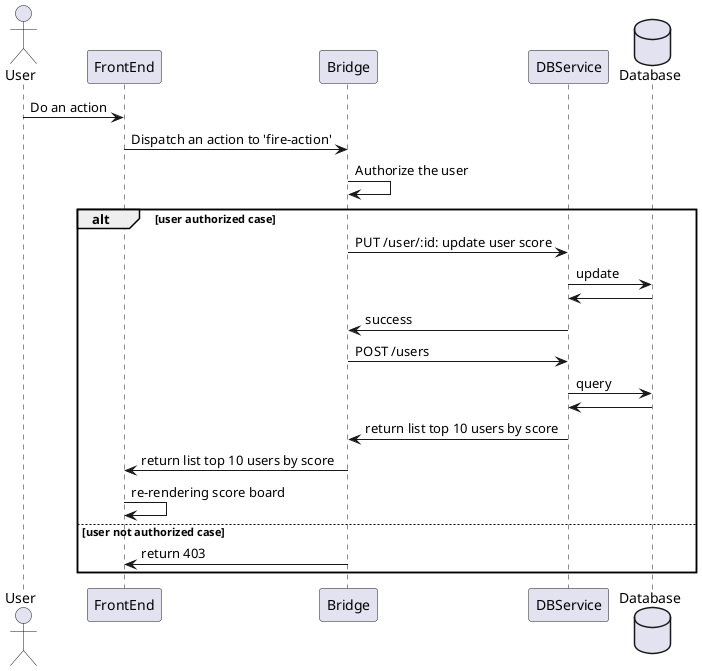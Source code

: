 @startuml
actor User
participant FrontEnd as FE
participant Bridge as BR
participant DBService as DBS
database Database as DB

User->FE: Do an action
FE->BR: Dispatch an action to 'fire-action'
BR->BR: Authorize the user
alt user authorized case
  BR->DBS: PUT /user/:id: update user score
  DBS->DB: update
  DBS<-DB:
  BR<-DBS: success
  BR->DBS: POST /users
  DBS->DB: query
  DBS<-DB:
  BR<-DBS: return list top 10 users by score
  BR->FE: return list top 10 users by score
  FE->FE: re-rendering score board
else user not authorized case
  BR->FE: return 403
end

@enduml